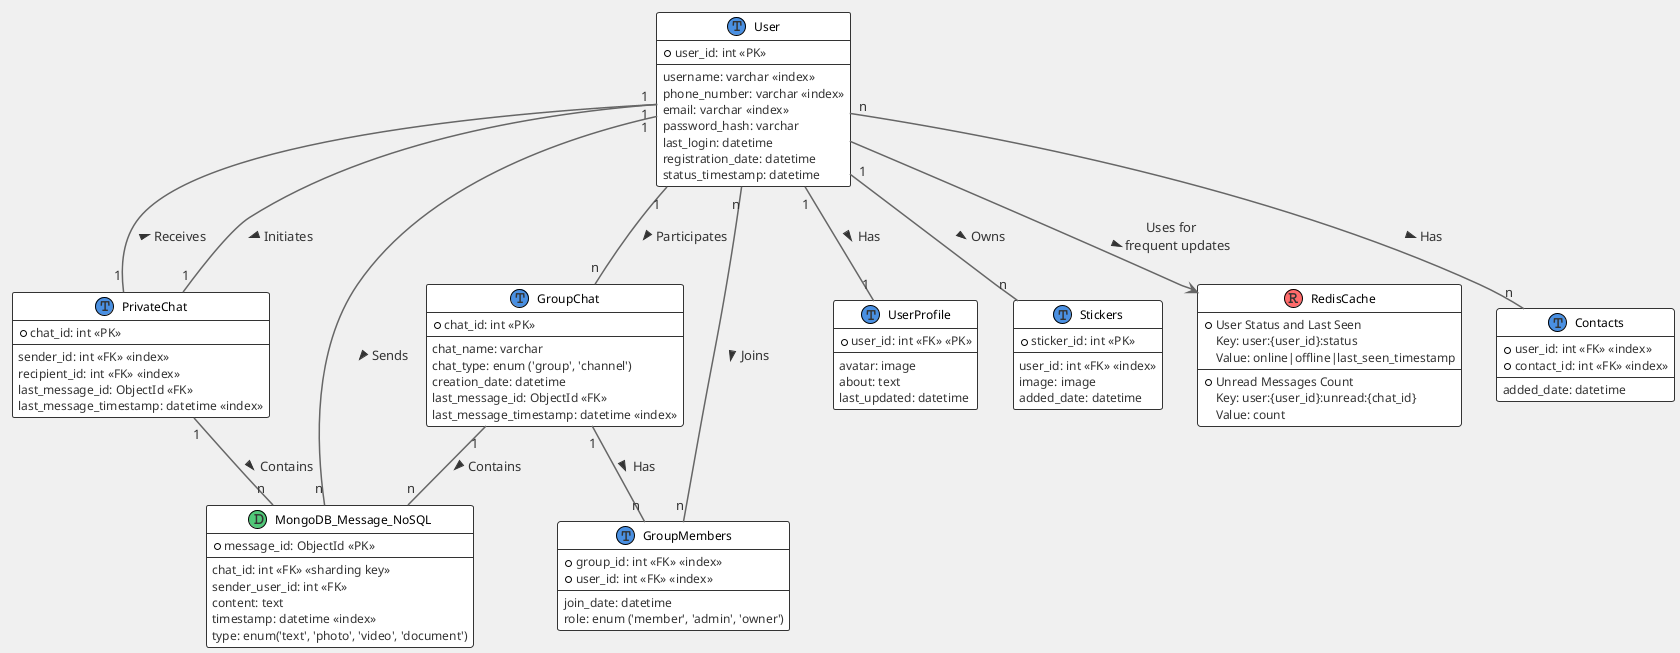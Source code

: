 @startuml
!theme plain
skinparam backgroundColor #F0F0F0
skinparam defaultFontName "Arial"
skinparam defaultFontColor #333333
skinparam classFontColor #000000
skinparam classFontSize 14
skinparam classAttributeFontSize 12
skinparam classBorderThickness 1
skinparam arrowThickness 1.5
skinparam arrowColor #666666

skinparam class {
    BackgroundColor<<T>> #4A90E2
    BackgroundColor<<D>> #50C878
    BackgroundColor<<R>> #FF6B6B
    BorderColor #333333
}

' User table
class "User" as U << (T,#4A90E2) >> {
  + user_id: int <<PK>>
  --
  username: varchar <<index>>
  phone_number: varchar <<index>>
  email: varchar <<index>>
  password_hash: varchar
  last_login: datetime
  registration_date: datetime
  status_timestamp: datetime
}

' PrivateChat table
class "PrivateChat" as PC << (T,#4A90E2) >> {
  + chat_id: int <<PK>>
  --
  sender_id: int <<FK>> <<index>>
  recipient_id: int <<FK>> <<index>>
  last_message_id: ObjectId <<FK>>
  last_message_timestamp: datetime <<index>>
}

' GroupChat table
class "GroupChat" as GC << (T,#4A90E2) >> {
  + chat_id: int <<PK>>
  --
  chat_name: varchar
  chat_type: enum ('group', 'channel')
  creation_date: datetime
  last_message_id: ObjectId <<FK>>
  last_message_timestamp: datetime <<index>>
}

' MongoDB Message NoSQL collection
class "MongoDB_Message_NoSQL" as MM << (D,#50C878) >> {
  + message_id: ObjectId <<PK>>
  --
  chat_id: int <<FK>> <<sharding key>>
  sender_user_id: int <<FK>>
  content: text
  timestamp: datetime <<index>>
  type: enum('text', 'photo', 'video', 'document')
}

' GroupMembers table
class "GroupMembers" as GM << (T,#4A90E2) >> {
  + group_id: int <<FK>> <<index>>
  + user_id: int <<FK>> <<index>>
  --
  join_date: datetime
  role: enum ('member', 'admin', 'owner')
}

' UserProfile table
class "UserProfile" as UP << (T,#4A90E2) >> {
  + user_id: int <<FK>> <<PK>>
  --
  avatar: image
  about: text
  last_updated: datetime
}

' Stickers table
class "Stickers" as S << (T,#4A90E2) >> {
  + sticker_id: int <<PK>>
  --
  user_id: int <<FK>> <<index>>
  image: image
  added_date: datetime
}

' Redis Cache
class "RedisCache" as RC << (R,#FF6B6B) >> {
  + User Status and Last Seen
  Key: user:{user_id}:status
  Value: online|offline|last_seen_timestamp
  --
  + Unread Messages Count
  Key: user:{user_id}:unread:{chat_id}
  Value: count
}

' Contacts table
class "Contacts" as C << (T,#4A90E2) >> {
  + user_id: int <<FK>> <<index>>
  + contact_id: int <<FK>> <<index>>
  --
  added_date: datetime
}

U "1" -- "1" PC : Initiates >
U "1" -- "1" PC : < Receives
U "1" -- "n" GC : Participates >
U "1" -- "n" MM : Sends >
PC "1" -- "n" MM : Contains >
GC "1" -- "n" MM : Contains >
GC "1" -- "n" GM : Has >
U "1" -- "1" UP : Has >
U "n" -- "n" GM : Joins >
U "1" -- "n" S : Owns >
U --> RC : Uses for\nfrequent updates >
U "n" -- "n" C : Has >

@enduml
